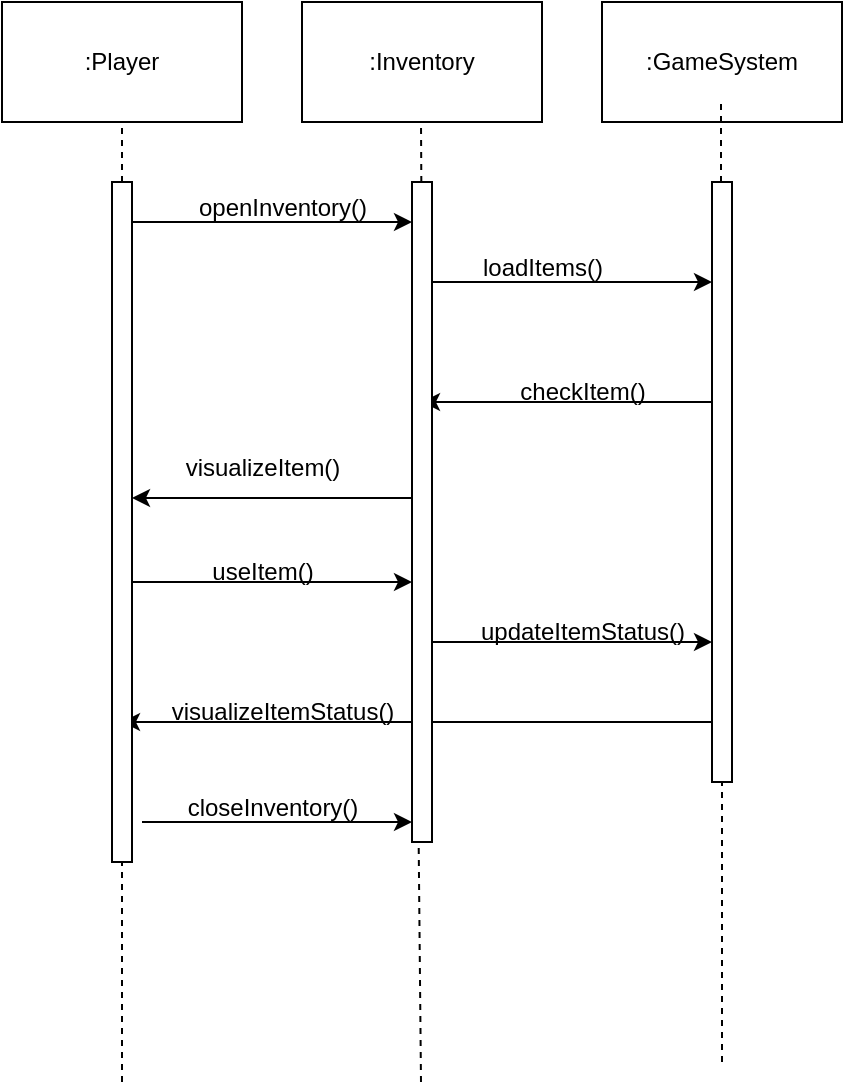 <mxfile version="24.7.17">
  <diagram name="Sayfa -1" id="jDDf7yI5Ph4p9Fsg3NfB">
    <mxGraphModel dx="1183" dy="864" grid="1" gridSize="10" guides="1" tooltips="1" connect="1" arrows="1" fold="1" page="1" pageScale="1" pageWidth="827" pageHeight="1169" math="0" shadow="0">
      <root>
        <mxCell id="0" />
        <mxCell id="1" parent="0" />
        <mxCell id="Z0DfydjJGIAEFnmEN4nz-1" value=":Player" style="rounded=0;whiteSpace=wrap;html=1;" parent="1" vertex="1">
          <mxGeometry x="80" y="190" width="120" height="60" as="geometry" />
        </mxCell>
        <mxCell id="Z0DfydjJGIAEFnmEN4nz-2" value=":Inventory" style="rounded=0;whiteSpace=wrap;html=1;" parent="1" vertex="1">
          <mxGeometry x="230" y="190" width="120" height="60" as="geometry" />
        </mxCell>
        <mxCell id="Z0DfydjJGIAEFnmEN4nz-3" value=":GameSystem" style="rounded=0;whiteSpace=wrap;html=1;" parent="1" vertex="1">
          <mxGeometry x="380" y="190" width="120" height="60" as="geometry" />
        </mxCell>
        <mxCell id="Z0DfydjJGIAEFnmEN4nz-5" value="" style="endArrow=none;dashed=1;html=1;rounded=0;entryX=0.5;entryY=1;entryDx=0;entryDy=0;" parent="1" source="Z0DfydjJGIAEFnmEN4nz-41" target="Z0DfydjJGIAEFnmEN4nz-1" edge="1">
          <mxGeometry width="50" height="50" relative="1" as="geometry">
            <mxPoint x="140" y="730" as="sourcePoint" />
            <mxPoint x="440" y="360" as="targetPoint" />
          </mxGeometry>
        </mxCell>
        <mxCell id="Z0DfydjJGIAEFnmEN4nz-6" value="" style="endArrow=none;dashed=1;html=1;rounded=0;entryX=0.5;entryY=1;entryDx=0;entryDy=0;" parent="1" edge="1">
          <mxGeometry width="50" height="50" relative="1" as="geometry">
            <mxPoint x="290" y="340" as="sourcePoint" />
            <mxPoint x="289.5" y="250" as="targetPoint" />
          </mxGeometry>
        </mxCell>
        <mxCell id="Z0DfydjJGIAEFnmEN4nz-7" value="" style="endArrow=none;dashed=1;html=1;rounded=0;entryX=0.5;entryY=1;entryDx=0;entryDy=0;" parent="1" source="Z0DfydjJGIAEFnmEN4nz-45" edge="1">
          <mxGeometry width="50" height="50" relative="1" as="geometry">
            <mxPoint x="439.5" y="720" as="sourcePoint" />
            <mxPoint x="439.5" y="240" as="targetPoint" />
          </mxGeometry>
        </mxCell>
        <mxCell id="Z0DfydjJGIAEFnmEN4nz-9" value="" style="endArrow=classic;html=1;rounded=0;" parent="1" edge="1">
          <mxGeometry width="50" height="50" relative="1" as="geometry">
            <mxPoint x="140" y="300" as="sourcePoint" />
            <mxPoint x="285" y="300" as="targetPoint" />
          </mxGeometry>
        </mxCell>
        <mxCell id="Z0DfydjJGIAEFnmEN4nz-10" value="" style="endArrow=classic;html=1;rounded=0;" parent="1" edge="1" target="Z0DfydjJGIAEFnmEN4nz-45">
          <mxGeometry width="50" height="50" relative="1" as="geometry">
            <mxPoint x="295" y="330" as="sourcePoint" />
            <mxPoint x="595" y="330" as="targetPoint" />
          </mxGeometry>
        </mxCell>
        <mxCell id="Z0DfydjJGIAEFnmEN4nz-12" value="" style="endArrow=classic;html=1;rounded=0;" parent="1" edge="1">
          <mxGeometry width="50" height="50" relative="1" as="geometry">
            <mxPoint x="440" y="390" as="sourcePoint" />
            <mxPoint x="290" y="390" as="targetPoint" />
          </mxGeometry>
        </mxCell>
        <mxCell id="Z0DfydjJGIAEFnmEN4nz-13" value="openInventory()" style="text;html=1;align=center;verticalAlign=middle;resizable=0;points=[];autosize=1;strokeColor=none;fillColor=none;" parent="1" vertex="1">
          <mxGeometry x="165" y="278" width="110" height="30" as="geometry" />
        </mxCell>
        <mxCell id="Z0DfydjJGIAEFnmEN4nz-18" value="" style="endArrow=none;dashed=1;html=1;rounded=0;entryX=0.5;entryY=1;entryDx=0;entryDy=0;" parent="1" edge="1">
          <mxGeometry width="50" height="50" relative="1" as="geometry">
            <mxPoint x="289.5" y="730" as="sourcePoint" />
            <mxPoint x="286" y="370" as="targetPoint" />
          </mxGeometry>
        </mxCell>
        <mxCell id="Z0DfydjJGIAEFnmEN4nz-20" value="" style="endArrow=classic;html=1;rounded=0;" parent="1" edge="1" target="Z0DfydjJGIAEFnmEN4nz-43">
          <mxGeometry width="50" height="50" relative="1" as="geometry">
            <mxPoint x="135" y="480" as="sourcePoint" />
            <mxPoint x="435" y="480" as="targetPoint" />
          </mxGeometry>
        </mxCell>
        <mxCell id="Z0DfydjJGIAEFnmEN4nz-22" value="" style="endArrow=classic;html=1;rounded=0;" parent="1" edge="1" source="Z0DfydjJGIAEFnmEN4nz-23">
          <mxGeometry width="50" height="50" relative="1" as="geometry">
            <mxPoint x="295" y="510" as="sourcePoint" />
            <mxPoint x="445" y="510" as="targetPoint" />
          </mxGeometry>
        </mxCell>
        <mxCell id="Z0DfydjJGIAEFnmEN4nz-33" value="" style="endArrow=classic;html=1;rounded=0;" parent="1" edge="1">
          <mxGeometry width="50" height="50" relative="1" as="geometry">
            <mxPoint x="440" y="550" as="sourcePoint" />
            <mxPoint x="140" y="550" as="targetPoint" />
          </mxGeometry>
        </mxCell>
        <mxCell id="Z0DfydjJGIAEFnmEN4nz-42" value="" style="endArrow=none;dashed=1;html=1;rounded=0;entryX=0.5;entryY=1;entryDx=0;entryDy=0;" parent="1" target="Z0DfydjJGIAEFnmEN4nz-41" edge="1">
          <mxGeometry width="50" height="50" relative="1" as="geometry">
            <mxPoint x="140" y="730" as="sourcePoint" />
            <mxPoint x="140" y="250" as="targetPoint" />
          </mxGeometry>
        </mxCell>
        <mxCell id="Z0DfydjJGIAEFnmEN4nz-41" value="" style="html=1;points=[[0,0,0,0,5],[0,1,0,0,-5],[1,0,0,0,5],[1,1,0,0,-5]];perimeter=orthogonalPerimeter;outlineConnect=0;targetShapes=umlLifeline;portConstraint=eastwest;newEdgeStyle={&quot;curved&quot;:0,&quot;rounded&quot;:0};" parent="1" vertex="1">
          <mxGeometry x="135" y="280" width="10" height="340" as="geometry" />
        </mxCell>
        <mxCell id="Z0DfydjJGIAEFnmEN4nz-43" value="" style="html=1;points=[[0,0,0,0,5],[0,1,0,0,-5],[1,0,0,0,5],[1,1,0,0,-5]];perimeter=orthogonalPerimeter;outlineConnect=0;targetShapes=umlLifeline;portConstraint=eastwest;newEdgeStyle={&quot;curved&quot;:0,&quot;rounded&quot;:0};" parent="1" vertex="1">
          <mxGeometry x="285" y="280" width="10" height="330" as="geometry" />
        </mxCell>
        <mxCell id="Z0DfydjJGIAEFnmEN4nz-46" value="" style="endArrow=none;dashed=1;html=1;rounded=0;entryX=0.5;entryY=1;entryDx=0;entryDy=0;" parent="1" target="Z0DfydjJGIAEFnmEN4nz-45" edge="1">
          <mxGeometry width="50" height="50" relative="1" as="geometry">
            <mxPoint x="440" y="720" as="sourcePoint" />
            <mxPoint x="439.5" y="240" as="targetPoint" />
          </mxGeometry>
        </mxCell>
        <mxCell id="Z0DfydjJGIAEFnmEN4nz-45" value="" style="html=1;points=[[0,0,0,0,5],[0,1,0,0,-5],[1,0,0,0,5],[1,1,0,0,-5]];perimeter=orthogonalPerimeter;outlineConnect=0;targetShapes=umlLifeline;portConstraint=eastwest;newEdgeStyle={&quot;curved&quot;:0,&quot;rounded&quot;:0};" parent="1" vertex="1">
          <mxGeometry x="435" y="280" width="10" height="300" as="geometry" />
        </mxCell>
        <mxCell id="Z0DfydjJGIAEFnmEN4nz-21" value="useItem()" style="text;html=1;align=center;verticalAlign=middle;resizable=0;points=[];autosize=1;strokeColor=none;fillColor=none;" parent="1" vertex="1">
          <mxGeometry x="175" y="460" width="70" height="30" as="geometry" />
        </mxCell>
        <mxCell id="Z0DfydjJGIAEFnmEN4nz-19" value="checkItem()" style="text;html=1;align=center;verticalAlign=middle;resizable=0;points=[];autosize=1;strokeColor=none;fillColor=none;" parent="1" vertex="1">
          <mxGeometry x="325" y="370" width="90" height="30" as="geometry" />
        </mxCell>
        <mxCell id="Z0DfydjJGIAEFnmEN4nz-34" value="visualizeItemStatus()" style="text;html=1;align=center;verticalAlign=middle;resizable=0;points=[];autosize=1;strokeColor=none;fillColor=none;" parent="1" vertex="1">
          <mxGeometry x="155" y="530" width="130" height="30" as="geometry" />
        </mxCell>
        <mxCell id="yYUUjU89ej62PLe64v1S-1" value="loadItems()" style="text;html=1;align=center;verticalAlign=middle;resizable=0;points=[];autosize=1;strokeColor=none;fillColor=none;" vertex="1" parent="1">
          <mxGeometry x="310" y="308" width="80" height="30" as="geometry" />
        </mxCell>
        <mxCell id="yYUUjU89ej62PLe64v1S-3" value="" style="endArrow=classic;html=1;rounded=0;" edge="1" parent="1">
          <mxGeometry width="50" height="50" relative="1" as="geometry">
            <mxPoint x="285" y="438" as="sourcePoint" />
            <mxPoint x="145" y="438" as="targetPoint" />
          </mxGeometry>
        </mxCell>
        <mxCell id="yYUUjU89ej62PLe64v1S-4" value="visualizeItem()" style="text;html=1;align=center;verticalAlign=middle;resizable=0;points=[];autosize=1;strokeColor=none;fillColor=none;" vertex="1" parent="1">
          <mxGeometry x="160" y="408" width="100" height="30" as="geometry" />
        </mxCell>
        <mxCell id="yYUUjU89ej62PLe64v1S-6" value="" style="endArrow=classic;html=1;rounded=0;" edge="1" parent="1" target="Z0DfydjJGIAEFnmEN4nz-45">
          <mxGeometry width="50" height="50" relative="1" as="geometry">
            <mxPoint x="295" y="510" as="sourcePoint" />
            <mxPoint x="445" y="510" as="targetPoint" />
          </mxGeometry>
        </mxCell>
        <mxCell id="Z0DfydjJGIAEFnmEN4nz-23" value="updateItemStatus()" style="text;html=1;align=center;verticalAlign=middle;resizable=0;points=[];autosize=1;strokeColor=none;fillColor=none;" parent="1" vertex="1">
          <mxGeometry x="305" y="490" width="130" height="30" as="geometry" />
        </mxCell>
        <mxCell id="yYUUjU89ej62PLe64v1S-9" value="" style="endArrow=classic;html=1;rounded=0;" edge="1" parent="1">
          <mxGeometry width="50" height="50" relative="1" as="geometry">
            <mxPoint x="150" y="600" as="sourcePoint" />
            <mxPoint x="285" y="600" as="targetPoint" />
          </mxGeometry>
        </mxCell>
        <mxCell id="yYUUjU89ej62PLe64v1S-10" value="closeInventory()" style="text;html=1;align=center;verticalAlign=middle;resizable=0;points=[];autosize=1;strokeColor=none;fillColor=none;" vertex="1" parent="1">
          <mxGeometry x="160" y="578" width="110" height="30" as="geometry" />
        </mxCell>
      </root>
    </mxGraphModel>
  </diagram>
</mxfile>
